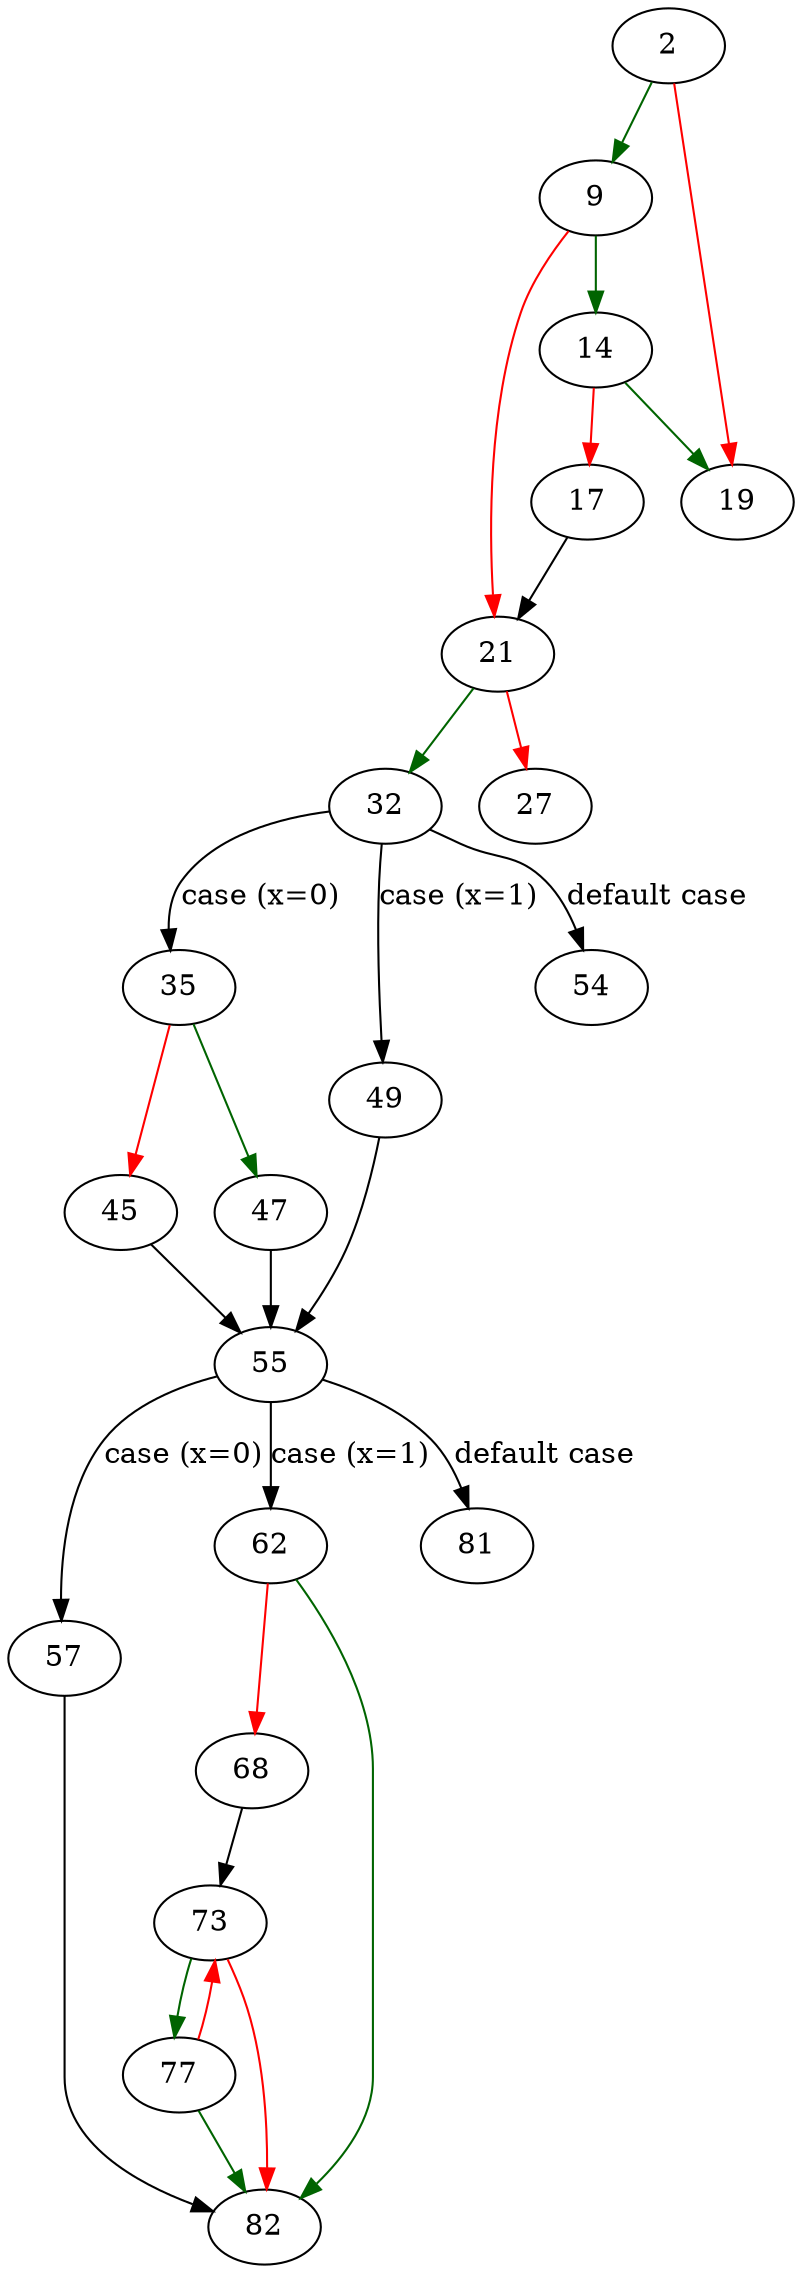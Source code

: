 strict digraph "main" {
	// Node definitions.
	2 [entry=true];
	9;
	19;
	14;
	21;
	17;
	32;
	27;
	35;
	49;
	54;
	47;
	45;
	55;
	57;
	62;
	81;
	82;
	68;
	73;
	77;

	// Edge definitions.
	2 -> 9 [
		color=darkgreen
		cond=true
	];
	2 -> 19 [
		color=red
		cond=false
	];
	9 -> 14 [
		color=darkgreen
		cond=true
	];
	9 -> 21 [
		color=red
		cond=false
	];
	14 -> 19 [
		color=darkgreen
		cond=true
	];
	14 -> 17 [
		color=red
		cond=false
	];
	21 -> 32 [
		color=darkgreen
		cond=true
	];
	21 -> 27 [
		color=red
		cond=false
	];
	17 -> 21;
	32 -> 35 [
		cond="case (x=0)"
		label="case (x=0)"
	];
	32 -> 49 [
		cond="case (x=1)"
		label="case (x=1)"
	];
	32 -> 54 [
		cond="default case"
		label="default case"
	];
	35 -> 47 [
		color=darkgreen
		cond=true
	];
	35 -> 45 [
		color=red
		cond=false
	];
	49 -> 55;
	47 -> 55;
	45 -> 55;
	55 -> 57 [
		cond="case (x=0)"
		label="case (x=0)"
	];
	55 -> 62 [
		cond="case (x=1)"
		label="case (x=1)"
	];
	55 -> 81 [
		cond="default case"
		label="default case"
	];
	57 -> 82;
	62 -> 82 [
		color=darkgreen
		cond=true
	];
	62 -> 68 [
		color=red
		cond=false
	];
	68 -> 73;
	73 -> 82 [
		color=red
		cond=false
	];
	73 -> 77 [
		color=darkgreen
		cond=true
	];
	77 -> 82 [
		color=darkgreen
		cond=true
	];
	77 -> 73 [
		color=red
		cond=false
	];
}